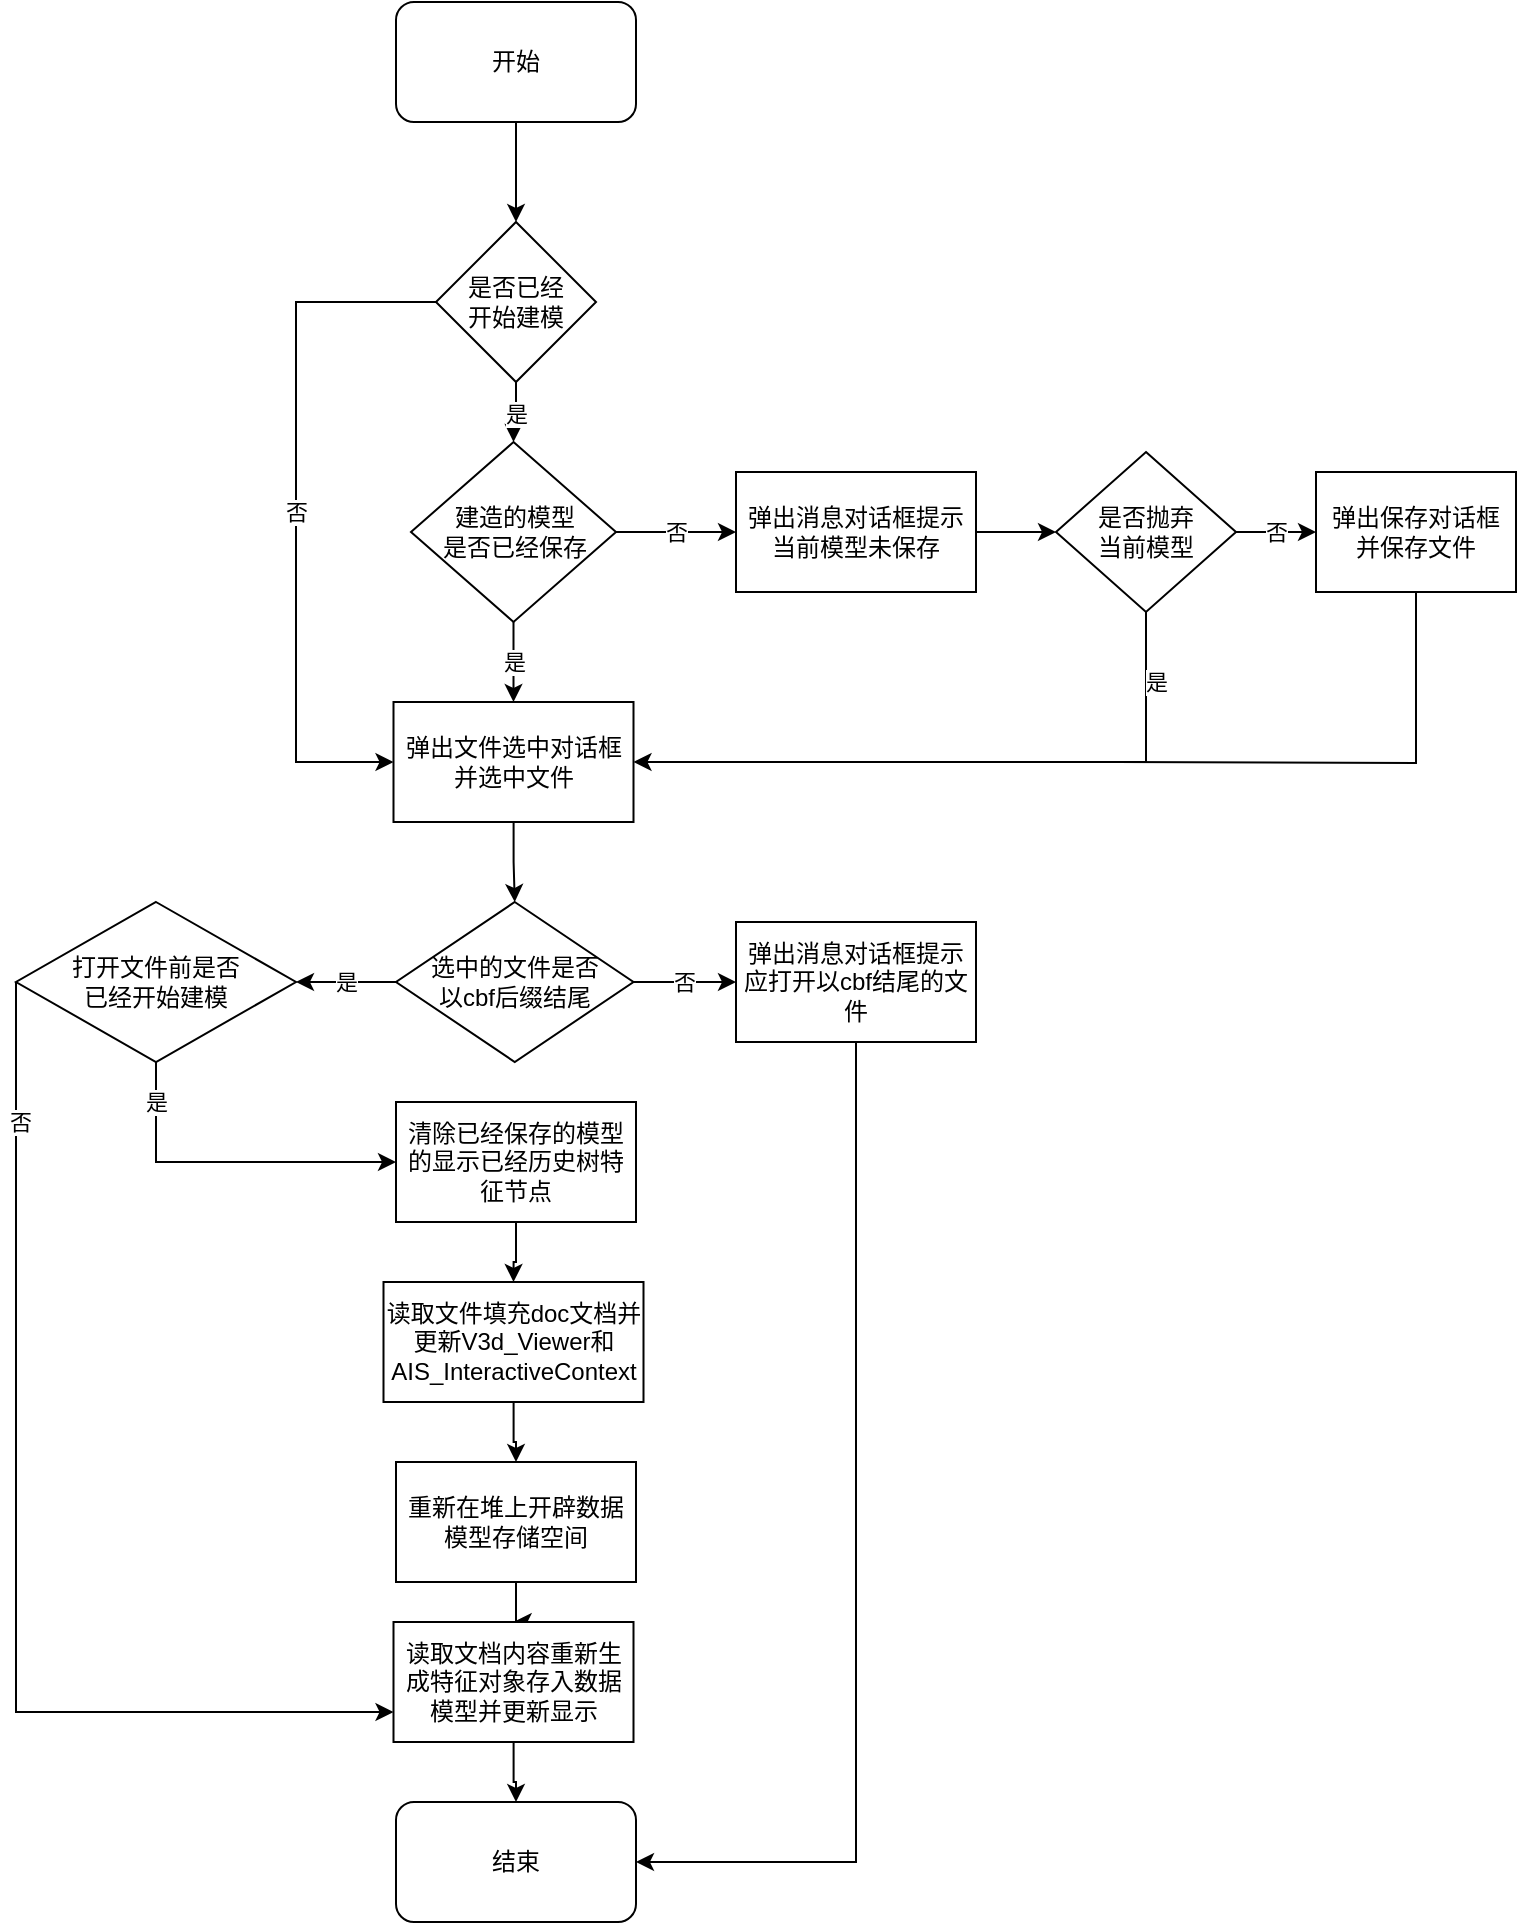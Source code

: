 <mxfile version="21.0.7" type="github">
  <diagram name="第 1 页" id="0Em5EwTK6glhkeCX4Q82">
    <mxGraphModel dx="2977" dy="1025" grid="1" gridSize="10" guides="1" tooltips="1" connect="1" arrows="1" fold="1" page="1" pageScale="1" pageWidth="827" pageHeight="1169" math="0" shadow="0">
      <root>
        <mxCell id="0" />
        <mxCell id="1" parent="0" />
        <mxCell id="jxCu223SDdkoaslGFEt7-2" style="edgeStyle=orthogonalEdgeStyle;rounded=0;orthogonalLoop=1;jettySize=auto;html=1;entryX=0.5;entryY=0;entryDx=0;entryDy=0;" edge="1" parent="1" source="jxCu223SDdkoaslGFEt7-1" target="jxCu223SDdkoaslGFEt7-3">
          <mxGeometry relative="1" as="geometry">
            <mxPoint x="80" y="250" as="targetPoint" />
          </mxGeometry>
        </mxCell>
        <mxCell id="jxCu223SDdkoaslGFEt7-1" value="开始" style="rounded=1;whiteSpace=wrap;html=1;" vertex="1" parent="1">
          <mxGeometry x="20" y="160" width="120" height="60" as="geometry" />
        </mxCell>
        <mxCell id="jxCu223SDdkoaslGFEt7-4" value="是" style="edgeStyle=orthogonalEdgeStyle;rounded=0;orthogonalLoop=1;jettySize=auto;html=1;entryX=0.5;entryY=0;entryDx=0;entryDy=0;" edge="1" parent="1" source="jxCu223SDdkoaslGFEt7-3" target="jxCu223SDdkoaslGFEt7-5">
          <mxGeometry relative="1" as="geometry">
            <mxPoint x="80" y="390" as="targetPoint" />
          </mxGeometry>
        </mxCell>
        <mxCell id="jxCu223SDdkoaslGFEt7-8" value="否" style="edgeStyle=orthogonalEdgeStyle;rounded=0;orthogonalLoop=1;jettySize=auto;html=1;entryX=0;entryY=0.5;entryDx=0;entryDy=0;" edge="1" parent="1" source="jxCu223SDdkoaslGFEt7-3" target="jxCu223SDdkoaslGFEt7-11">
          <mxGeometry relative="1" as="geometry">
            <mxPoint x="-80" y="580" as="targetPoint" />
            <Array as="points">
              <mxPoint x="-30" y="310" />
              <mxPoint x="-30" y="540" />
            </Array>
          </mxGeometry>
        </mxCell>
        <mxCell id="jxCu223SDdkoaslGFEt7-3" value="是否已经&lt;br&gt;开始建模" style="rhombus;whiteSpace=wrap;html=1;" vertex="1" parent="1">
          <mxGeometry x="40" y="270" width="80" height="80" as="geometry" />
        </mxCell>
        <mxCell id="jxCu223SDdkoaslGFEt7-7" value="是" style="edgeStyle=orthogonalEdgeStyle;rounded=0;orthogonalLoop=1;jettySize=auto;html=1;entryX=0.5;entryY=0;entryDx=0;entryDy=0;" edge="1" parent="1" source="jxCu223SDdkoaslGFEt7-5" target="jxCu223SDdkoaslGFEt7-11">
          <mxGeometry relative="1" as="geometry">
            <mxPoint x="80" y="510" as="targetPoint" />
          </mxGeometry>
        </mxCell>
        <mxCell id="jxCu223SDdkoaslGFEt7-9" value="否" style="edgeStyle=orthogonalEdgeStyle;rounded=0;orthogonalLoop=1;jettySize=auto;html=1;entryX=0;entryY=0.5;entryDx=0;entryDy=0;" edge="1" parent="1" source="jxCu223SDdkoaslGFEt7-5" target="jxCu223SDdkoaslGFEt7-10">
          <mxGeometry relative="1" as="geometry">
            <mxPoint x="180" y="425" as="targetPoint" />
          </mxGeometry>
        </mxCell>
        <mxCell id="jxCu223SDdkoaslGFEt7-5" value="建造的模型&lt;br&gt;是否已经保存" style="rhombus;whiteSpace=wrap;html=1;" vertex="1" parent="1">
          <mxGeometry x="27.5" y="380" width="102.5" height="90" as="geometry" />
        </mxCell>
        <mxCell id="jxCu223SDdkoaslGFEt7-29" style="edgeStyle=orthogonalEdgeStyle;rounded=0;orthogonalLoop=1;jettySize=auto;html=1;entryX=0;entryY=0.5;entryDx=0;entryDy=0;" edge="1" parent="1" source="jxCu223SDdkoaslGFEt7-10" target="jxCu223SDdkoaslGFEt7-42">
          <mxGeometry relative="1" as="geometry">
            <mxPoint x="410" y="425" as="targetPoint" />
          </mxGeometry>
        </mxCell>
        <mxCell id="jxCu223SDdkoaslGFEt7-10" value="弹出消息对话框提示当前模型未保存" style="rounded=0;whiteSpace=wrap;html=1;" vertex="1" parent="1">
          <mxGeometry x="190" y="395" width="120" height="60" as="geometry" />
        </mxCell>
        <mxCell id="jxCu223SDdkoaslGFEt7-12" style="edgeStyle=orthogonalEdgeStyle;rounded=0;orthogonalLoop=1;jettySize=auto;html=1;entryX=0.5;entryY=0;entryDx=0;entryDy=0;" edge="1" parent="1" source="jxCu223SDdkoaslGFEt7-11" target="jxCu223SDdkoaslGFEt7-13">
          <mxGeometry relative="1" as="geometry">
            <mxPoint x="78.75" y="610" as="targetPoint" />
          </mxGeometry>
        </mxCell>
        <mxCell id="jxCu223SDdkoaslGFEt7-11" value="弹出文件选中对话框并选中文件" style="rounded=0;whiteSpace=wrap;html=1;" vertex="1" parent="1">
          <mxGeometry x="18.75" y="510" width="120" height="60" as="geometry" />
        </mxCell>
        <mxCell id="jxCu223SDdkoaslGFEt7-32" value="否" style="edgeStyle=orthogonalEdgeStyle;rounded=0;orthogonalLoop=1;jettySize=auto;html=1;entryX=0;entryY=0.5;entryDx=0;entryDy=0;" edge="1" parent="1" source="jxCu223SDdkoaslGFEt7-13" target="jxCu223SDdkoaslGFEt7-33">
          <mxGeometry relative="1" as="geometry">
            <mxPoint x="200" y="650" as="targetPoint" />
          </mxGeometry>
        </mxCell>
        <mxCell id="jxCu223SDdkoaslGFEt7-36" value="是" style="edgeStyle=orthogonalEdgeStyle;rounded=0;orthogonalLoop=1;jettySize=auto;html=1;exitX=0;exitY=0.5;exitDx=0;exitDy=0;entryX=1;entryY=0.5;entryDx=0;entryDy=0;" edge="1" parent="1" source="jxCu223SDdkoaslGFEt7-13" target="jxCu223SDdkoaslGFEt7-35">
          <mxGeometry relative="1" as="geometry" />
        </mxCell>
        <mxCell id="jxCu223SDdkoaslGFEt7-13" value="选中的文件是否&lt;br&gt;以cbf后缀结尾" style="rhombus;whiteSpace=wrap;html=1;" vertex="1" parent="1">
          <mxGeometry x="20" y="610" width="118.75" height="80" as="geometry" />
        </mxCell>
        <mxCell id="jxCu223SDdkoaslGFEt7-21" style="edgeStyle=orthogonalEdgeStyle;rounded=0;orthogonalLoop=1;jettySize=auto;html=1;entryX=0.5;entryY=0;entryDx=0;entryDy=0;" edge="1" parent="1" source="jxCu223SDdkoaslGFEt7-16" target="jxCu223SDdkoaslGFEt7-22">
          <mxGeometry relative="1" as="geometry">
            <mxPoint x="80" y="920" as="targetPoint" />
          </mxGeometry>
        </mxCell>
        <mxCell id="jxCu223SDdkoaslGFEt7-16" value="读取文件填充doc文档并更新V3d_Viewer和AIS_InteractiveContext" style="rounded=0;whiteSpace=wrap;html=1;" vertex="1" parent="1">
          <mxGeometry x="13.75" y="800" width="130" height="60" as="geometry" />
        </mxCell>
        <mxCell id="jxCu223SDdkoaslGFEt7-20" style="edgeStyle=orthogonalEdgeStyle;rounded=0;orthogonalLoop=1;jettySize=auto;html=1;entryX=0.5;entryY=0;entryDx=0;entryDy=0;" edge="1" parent="1" source="jxCu223SDdkoaslGFEt7-19" target="jxCu223SDdkoaslGFEt7-16">
          <mxGeometry relative="1" as="geometry" />
        </mxCell>
        <mxCell id="jxCu223SDdkoaslGFEt7-19" value="清除已经保存的模型的显示已经历史树特征节点" style="rounded=0;whiteSpace=wrap;html=1;" vertex="1" parent="1">
          <mxGeometry x="20" y="710" width="120" height="60" as="geometry" />
        </mxCell>
        <mxCell id="jxCu223SDdkoaslGFEt7-23" style="edgeStyle=orthogonalEdgeStyle;rounded=0;orthogonalLoop=1;jettySize=auto;html=1;entryX=0.5;entryY=0;entryDx=0;entryDy=0;" edge="1" parent="1" source="jxCu223SDdkoaslGFEt7-22" target="jxCu223SDdkoaslGFEt7-24">
          <mxGeometry relative="1" as="geometry">
            <mxPoint x="80" y="1020" as="targetPoint" />
          </mxGeometry>
        </mxCell>
        <mxCell id="jxCu223SDdkoaslGFEt7-22" value="重新在堆上开辟数据模型存储空间" style="rounded=0;whiteSpace=wrap;html=1;" vertex="1" parent="1">
          <mxGeometry x="20" y="890" width="120" height="60" as="geometry" />
        </mxCell>
        <mxCell id="jxCu223SDdkoaslGFEt7-26" style="edgeStyle=orthogonalEdgeStyle;rounded=0;orthogonalLoop=1;jettySize=auto;html=1;entryX=0.5;entryY=0;entryDx=0;entryDy=0;" edge="1" parent="1" source="jxCu223SDdkoaslGFEt7-24" target="jxCu223SDdkoaslGFEt7-27">
          <mxGeometry relative="1" as="geometry">
            <mxPoint x="78.75" y="1090" as="targetPoint" />
          </mxGeometry>
        </mxCell>
        <mxCell id="jxCu223SDdkoaslGFEt7-24" value="读取文档内容重新生成特征对象存入数据模型并更新显示" style="rounded=0;whiteSpace=wrap;html=1;" vertex="1" parent="1">
          <mxGeometry x="18.75" y="970" width="120" height="60" as="geometry" />
        </mxCell>
        <mxCell id="jxCu223SDdkoaslGFEt7-27" value="结束" style="rounded=1;whiteSpace=wrap;html=1;" vertex="1" parent="1">
          <mxGeometry x="20" y="1060" width="120" height="60" as="geometry" />
        </mxCell>
        <mxCell id="jxCu223SDdkoaslGFEt7-30" value="弹出保存对话框&lt;br&gt;并保存文件" style="rounded=0;whiteSpace=wrap;html=1;" vertex="1" parent="1">
          <mxGeometry x="480" y="395" width="100" height="60" as="geometry" />
        </mxCell>
        <mxCell id="jxCu223SDdkoaslGFEt7-34" style="edgeStyle=orthogonalEdgeStyle;rounded=0;orthogonalLoop=1;jettySize=auto;html=1;entryX=1;entryY=0.5;entryDx=0;entryDy=0;" edge="1" parent="1" source="jxCu223SDdkoaslGFEt7-33" target="jxCu223SDdkoaslGFEt7-27">
          <mxGeometry relative="1" as="geometry">
            <Array as="points">
              <mxPoint x="250" y="1090" />
            </Array>
          </mxGeometry>
        </mxCell>
        <mxCell id="jxCu223SDdkoaslGFEt7-33" value="弹出消息对话框提示应打开以cbf结尾的文件" style="rounded=0;whiteSpace=wrap;html=1;" vertex="1" parent="1">
          <mxGeometry x="190" y="620" width="120" height="60" as="geometry" />
        </mxCell>
        <mxCell id="jxCu223SDdkoaslGFEt7-38" value="是" style="edgeStyle=orthogonalEdgeStyle;rounded=0;orthogonalLoop=1;jettySize=auto;html=1;entryX=0;entryY=0.5;entryDx=0;entryDy=0;" edge="1" parent="1" source="jxCu223SDdkoaslGFEt7-35" target="jxCu223SDdkoaslGFEt7-19">
          <mxGeometry x="-0.765" relative="1" as="geometry">
            <mxPoint x="-100" y="790" as="targetPoint" />
            <Array as="points">
              <mxPoint x="-100" y="740" />
            </Array>
            <mxPoint as="offset" />
          </mxGeometry>
        </mxCell>
        <mxCell id="jxCu223SDdkoaslGFEt7-40" style="edgeStyle=orthogonalEdgeStyle;rounded=0;orthogonalLoop=1;jettySize=auto;html=1;entryX=0;entryY=0.75;entryDx=0;entryDy=0;" edge="1" parent="1" source="jxCu223SDdkoaslGFEt7-35" target="jxCu223SDdkoaslGFEt7-24">
          <mxGeometry relative="1" as="geometry">
            <Array as="points">
              <mxPoint x="-170" y="1015" />
            </Array>
          </mxGeometry>
        </mxCell>
        <mxCell id="jxCu223SDdkoaslGFEt7-41" value="否" style="edgeLabel;html=1;align=center;verticalAlign=middle;resizable=0;points=[];" vertex="1" connectable="0" parent="jxCu223SDdkoaslGFEt7-40">
          <mxGeometry x="-0.747" y="2" relative="1" as="geometry">
            <mxPoint as="offset" />
          </mxGeometry>
        </mxCell>
        <mxCell id="jxCu223SDdkoaslGFEt7-35" value="打开文件前是否&lt;br&gt;已经开始建模" style="rhombus;whiteSpace=wrap;html=1;" vertex="1" parent="1">
          <mxGeometry x="-170" y="610" width="140" height="80" as="geometry" />
        </mxCell>
        <mxCell id="jxCu223SDdkoaslGFEt7-44" value="否" style="edgeStyle=orthogonalEdgeStyle;rounded=0;orthogonalLoop=1;jettySize=auto;html=1;entryX=0;entryY=0.5;entryDx=0;entryDy=0;" edge="1" parent="1" source="jxCu223SDdkoaslGFEt7-42" target="jxCu223SDdkoaslGFEt7-30">
          <mxGeometry relative="1" as="geometry">
            <mxPoint x="500" y="425" as="targetPoint" />
          </mxGeometry>
        </mxCell>
        <mxCell id="jxCu223SDdkoaslGFEt7-45" value="是" style="edgeStyle=orthogonalEdgeStyle;rounded=0;orthogonalLoop=1;jettySize=auto;html=1;entryX=1;entryY=0.5;entryDx=0;entryDy=0;" edge="1" parent="1" source="jxCu223SDdkoaslGFEt7-42" target="jxCu223SDdkoaslGFEt7-11">
          <mxGeometry x="-0.789" y="5" relative="1" as="geometry">
            <mxPoint x="395" y="540" as="targetPoint" />
            <Array as="points">
              <mxPoint x="395" y="540" />
            </Array>
            <mxPoint as="offset" />
          </mxGeometry>
        </mxCell>
        <mxCell id="jxCu223SDdkoaslGFEt7-42" value="是否抛弃&lt;br&gt;当前模型" style="rhombus;whiteSpace=wrap;html=1;" vertex="1" parent="1">
          <mxGeometry x="350" y="385" width="90" height="80" as="geometry" />
        </mxCell>
        <mxCell id="jxCu223SDdkoaslGFEt7-47" value="" style="endArrow=none;html=1;rounded=0;entryX=0.5;entryY=1;entryDx=0;entryDy=0;edgeStyle=orthogonalEdgeStyle;" edge="1" parent="1" target="jxCu223SDdkoaslGFEt7-30">
          <mxGeometry width="50" height="50" relative="1" as="geometry">
            <mxPoint x="380" y="540" as="sourcePoint" />
            <mxPoint x="530" y="730" as="targetPoint" />
          </mxGeometry>
        </mxCell>
      </root>
    </mxGraphModel>
  </diagram>
</mxfile>
